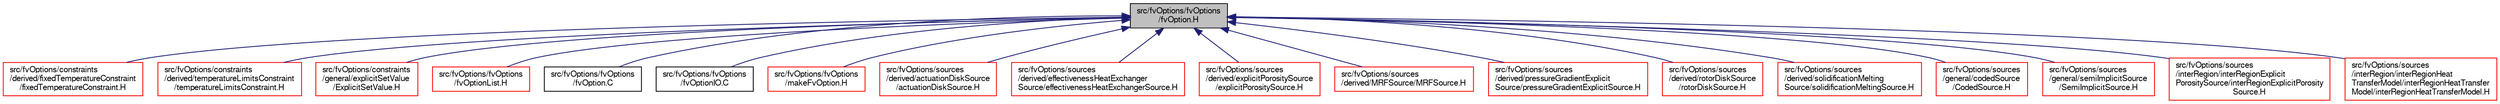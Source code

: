 digraph "src/fvOptions/fvOptions/fvOption.H"
{
  bgcolor="transparent";
  edge [fontname="FreeSans",fontsize="10",labelfontname="FreeSans",labelfontsize="10"];
  node [fontname="FreeSans",fontsize="10",shape=record];
  Node302 [label="src/fvOptions/fvOptions\l/fvOption.H",height=0.2,width=0.4,color="black", fillcolor="grey75", style="filled", fontcolor="black"];
  Node302 -> Node303 [dir="back",color="midnightblue",fontsize="10",style="solid",fontname="FreeSans"];
  Node303 [label="src/fvOptions/constraints\l/derived/fixedTemperatureConstraint\l/fixedTemperatureConstraint.H",height=0.2,width=0.4,color="red",URL="$a04583.html"];
  Node302 -> Node305 [dir="back",color="midnightblue",fontsize="10",style="solid",fontname="FreeSans"];
  Node305 [label="src/fvOptions/constraints\l/derived/temperatureLimitsConstraint\l/temperatureLimitsConstraint.H",height=0.2,width=0.4,color="red",URL="$a04589.html"];
  Node302 -> Node307 [dir="back",color="midnightblue",fontsize="10",style="solid",fontname="FreeSans"];
  Node307 [label="src/fvOptions/constraints\l/general/explicitSetValue\l/ExplicitSetValue.H",height=0.2,width=0.4,color="red",URL="$a04598.html"];
  Node302 -> Node311 [dir="back",color="midnightblue",fontsize="10",style="solid",fontname="FreeSans"];
  Node311 [label="src/fvOptions/fvOptions\l/fvOptionList.H",height=0.2,width=0.4,color="red",URL="$a04625.html"];
  Node302 -> Node321 [dir="back",color="midnightblue",fontsize="10",style="solid",fontname="FreeSans"];
  Node321 [label="src/fvOptions/fvOptions\l/fvOption.C",height=0.2,width=0.4,color="black",URL="$a04610.html"];
  Node302 -> Node322 [dir="back",color="midnightblue",fontsize="10",style="solid",fontname="FreeSans"];
  Node322 [label="src/fvOptions/fvOptions\l/fvOptionIO.C",height=0.2,width=0.4,color="black",URL="$a04619.html"];
  Node302 -> Node323 [dir="back",color="midnightblue",fontsize="10",style="solid",fontname="FreeSans"];
  Node323 [label="src/fvOptions/fvOptions\l/makeFvOption.H",height=0.2,width=0.4,color="red",URL="$a04631.html"];
  Node302 -> Node326 [dir="back",color="midnightblue",fontsize="10",style="solid",fontname="FreeSans"];
  Node326 [label="src/fvOptions/sources\l/derived/actuationDiskSource\l/actuationDiskSource.H",height=0.2,width=0.4,color="red",URL="$a04640.html"];
  Node302 -> Node332 [dir="back",color="midnightblue",fontsize="10",style="solid",fontname="FreeSans"];
  Node332 [label="src/fvOptions/sources\l/derived/effectivenessHeatExchanger\lSource/effectivenessHeatExchangerSource.H",height=0.2,width=0.4,color="red",URL="$a04649.html"];
  Node302 -> Node334 [dir="back",color="midnightblue",fontsize="10",style="solid",fontname="FreeSans"];
  Node334 [label="src/fvOptions/sources\l/derived/explicitPorositySource\l/explicitPorositySource.H",height=0.2,width=0.4,color="red",URL="$a04655.html"];
  Node302 -> Node336 [dir="back",color="midnightblue",fontsize="10",style="solid",fontname="FreeSans"];
  Node336 [label="src/fvOptions/sources\l/derived/MRFSource/MRFSource.H",height=0.2,width=0.4,color="red",URL="$a04661.html"];
  Node302 -> Node338 [dir="back",color="midnightblue",fontsize="10",style="solid",fontname="FreeSans"];
  Node338 [label="src/fvOptions/sources\l/derived/pressureGradientExplicit\lSource/pressureGradientExplicitSource.H",height=0.2,width=0.4,color="red",URL="$a04667.html"];
  Node302 -> Node341 [dir="back",color="midnightblue",fontsize="10",style="solid",fontname="FreeSans"];
  Node341 [label="src/fvOptions/sources\l/derived/rotorDiskSource\l/rotorDiskSource.H",height=0.2,width=0.4,color="red",URL="$a04715.html"];
  Node302 -> Node352 [dir="back",color="midnightblue",fontsize="10",style="solid",fontname="FreeSans"];
  Node352 [label="src/fvOptions/sources\l/derived/solidificationMelting\lSource/solidificationMeltingSource.H",height=0.2,width=0.4,color="red",URL="$a04748.html"];
  Node302 -> Node355 [dir="back",color="midnightblue",fontsize="10",style="solid",fontname="FreeSans"];
  Node355 [label="src/fvOptions/sources\l/general/codedSource\l/CodedSource.H",height=0.2,width=0.4,color="red",URL="$a04763.html"];
  Node302 -> Node358 [dir="back",color="midnightblue",fontsize="10",style="solid",fontname="FreeSans"];
  Node358 [label="src/fvOptions/sources\l/general/semiImplicitSource\l/SemiImplicitSource.H",height=0.2,width=0.4,color="red",URL="$a04775.html"];
  Node302 -> Node362 [dir="back",color="midnightblue",fontsize="10",style="solid",fontname="FreeSans"];
  Node362 [label="src/fvOptions/sources\l/interRegion/interRegionExplicit\lPorositySource/interRegionExplicitPorosity\lSource.H",height=0.2,width=0.4,color="red",URL="$a04787.html"];
  Node302 -> Node364 [dir="back",color="midnightblue",fontsize="10",style="solid",fontname="FreeSans"];
  Node364 [label="src/fvOptions/sources\l/interRegion/interRegionHeat\lTransferModel/interRegionHeatTransfer\lModel/interRegionHeatTransferModel.H",height=0.2,width=0.4,color="red",URL="$a04799.html"];
}
